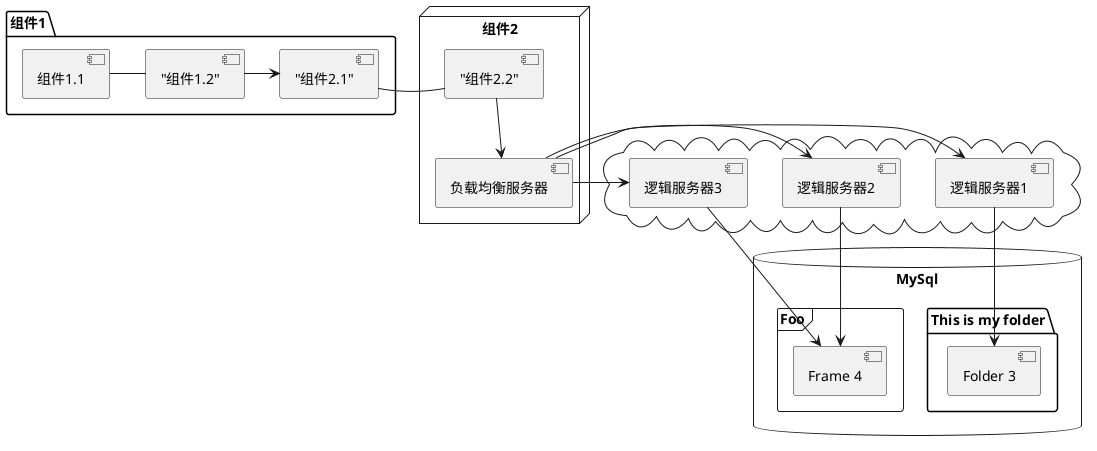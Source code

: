 @startuml
package "组件1" {
    [组件1.1] - ["组件1.2"]
    ["组件1.2"] -> ["组件2.1"]
}

node "组件2" {
    ["组件2.1"] - ["组件2.2"]
    ["组件2.2"] --> [负载均衡服务器]
}

cloud {
    [负载均衡服务器] -> [逻辑服务器1]
    [负载均衡服务器] -> [逻辑服务器2]
    [负载均衡服务器] -> [逻辑服务器3]
}

database "MySql" {
    folder "This is my folder" {
        [Folder 3]
    }

    frame "Foo" {
        [Frame 4]
    }
}

[逻辑服务器1] --> [Folder 3]
[逻辑服务器2] --> [Frame 4]
[逻辑服务器3] --> [Frame 4]

@enduml